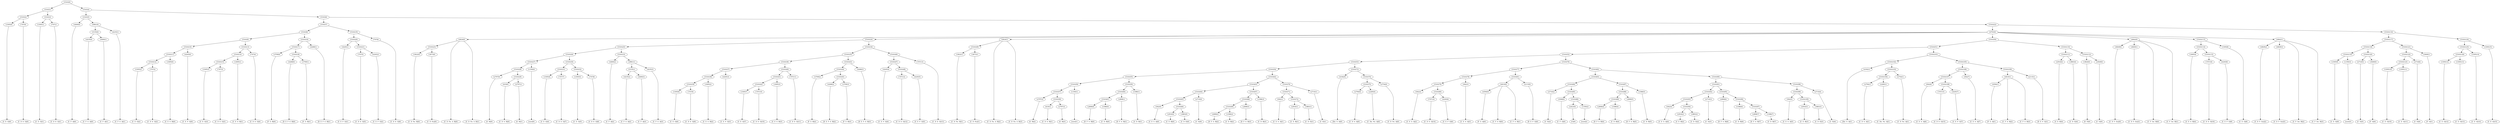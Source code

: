 digraph sample{
"L3305(0)"->"[C  E  G](0)"
"L747(0)"->"[C  D  E  G](0)"
"L5163(2)"->"L3305(0)"
"L5163(2)"->"L747(0)"
"L3305(1)"->"[C  E  G](1)"
"L747(1)"->"[C  D  E  G](1)"
"L5163(3)"->"L3305(1)"
"L5163(3)"->"L747(1)"
"L5163(1)"->"L5163(2)"
"L5163(1)"->"L5163(3)"
"L4400(0)"->"[C  F  A](0)"
"L4235(0)"->"[C  F  G  A](0)"
"L4400(1)"->"[C  F  A](1)"
"L5155(0)"->"L4235(0)"
"L5155(0)"->"L4400(1)"
"L4235(1)"->"[C  F  G  A](1)"
"L4961(0)"->"L5155(0)"
"L4961(0)"->"L4235(1)"
"L5163(5)"->"L4400(0)"
"L5163(5)"->"L4961(0)"
"L3305(2)"->"[C  E  G](2)"
"L747(2)"->"[C  D  E  G](2)"
"L5163(12)"->"L3305(2)"
"L5163(12)"->"L747(2)"
"L3495(0)"->"[C  E  G  B](0)"
"L5163(11)"->"L5163(12)"
"L5163(11)"->"L3495(0)"
"L4245(0)"->"[C  E  F  G](0)"
"L5163(10)"->"L5163(11)"
"L5163(10)"->"L4245(0)"
"L3305(3)"->"[C  E  G](3)"
"L747(3)"->"[C  D  E  G](3)"
"L5163(15)"->"L3305(3)"
"L5163(15)"->"L747(3)"
"L3495(1)"->"[C  E  G  B](1)"
"L5163(14)"->"L5163(15)"
"L5163(14)"->"L3495(1)"
"L747(4)"->"[C  D  E  G](4)"
"L5163(13)"->"L5163(14)"
"L5163(13)"->"L747(4)"
"L5163(9)"->"L5163(10)"
"L5163(9)"->"L5163(13)"
"L3709(0)"->"[F  G  B](0)"
"L4268(0)"->"[D  E  F  G  B](0)"
"L3709(1)"->"[F  G  B](1)"
"L5163(18)"->"L4268(0)"
"L5163(18)"->"L3709(1)"
"L5163(17)"->"L3709(0)"
"L5163(17)"->"L5163(18)"
"L4268(1)"->"[D  E  F  G  B](1)"
"L5163(16)"->"L5163(17)"
"L5163(16)"->"L4268(1)"
"L5163(8)"->"L5163(9)"
"L5163(8)"->"L5163(16)"
"L4245(1)"->"[C  E  F  G](1)"
"L747(5)"->"[C  D  E  G](5)"
"L4245(2)"->"[C  E  F  G](2)"
"L5163(21)"->"L747(5)"
"L5163(21)"->"L4245(2)"
"L5163(20)"->"L4245(1)"
"L5163(20)"->"L5163(21)"
"L747(6)"->"[C  D  E  G](6)"
"L5163(19)"->"L5163(20)"
"L5163(19)"->"L747(6)"
"L5163(7)"->"L5163(8)"
"L5163(7)"->"L5163(19)"
"L3622(0)"->"[C  D  Fis  B](0)"
"L3673(0)"->"[C  D  Fis](0)"
"L5163(23)"->"L3622(0)"
"L5163(23)"->"L3673(0)"
"L4624(0)"->"[C  D  Fis  A  B](0)"
"L4624(0)"->"L5163(23)"
"L4624(0)"->"[C  D  Fis  A  B](1)"
"L2797(0)"->"[G  B](0)"
"L619(0)"->"[C  D  G  B](0)"
"L2797(1)"->"[G  B](1)"
"L5163(29)"->"L619(0)"
"L5163(29)"->"L2797(1)"
"L5163(28)"->"L2797(0)"
"L5163(28)"->"L5163(29)"
"L1350(0)"->"[rest](0)"
"L5163(27)"->"L5163(28)"
"L5163(27)"->"L1350(0)"
"L3305(4)"->"[C  E  G](4)"
"L747(7)"->"[C  D  E  G](7)"
"L5163(31)"->"L3305(4)"
"L5163(31)"->"L747(7)"
"L3305(5)"->"[C  E  G](5)"
"L747(8)"->"[C  D  E  G](8)"
"L5163(32)"->"L3305(5)"
"L5163(32)"->"L747(8)"
"L5163(30)"->"L5163(31)"
"L5163(30)"->"L5163(32)"
"L5163(26)"->"L5163(27)"
"L5163(26)"->"L5163(30)"
"L4400(2)"->"[C  F  A](2)"
"L4235(2)"->"[C  F  G  A](2)"
"L4400(3)"->"[C  F  A](3)"
"L5155(1)"->"L4235(2)"
"L5155(1)"->"L4400(3)"
"L4235(3)"->"[C  F  G  A](3)"
"L4961(1)"->"L5155(1)"
"L4961(1)"->"L4235(3)"
"L5163(33)"->"L4400(2)"
"L5163(33)"->"L4961(1)"
"L5163(25)"->"L5163(26)"
"L5163(25)"->"L5163(33)"
"L3305(6)"->"[C  E  G](6)"
"L747(9)"->"[C  D  E  G](9)"
"L5163(39)"->"L3305(6)"
"L5163(39)"->"L747(9)"
"L3495(2)"->"[C  E  G  B](2)"
"L5163(38)"->"L5163(39)"
"L5163(38)"->"L3495(2)"
"L4245(3)"->"[C  E  F  G](3)"
"L5163(37)"->"L5163(38)"
"L5163(37)"->"L4245(3)"
"L3305(7)"->"[C  E  G](7)"
"L747(10)"->"[C  D  E  G](10)"
"L5163(42)"->"L3305(7)"
"L5163(42)"->"L747(10)"
"L3495(3)"->"[C  E  G  B](3)"
"L5163(41)"->"L5163(42)"
"L5163(41)"->"L3495(3)"
"L747(11)"->"[C  D  E  G](11)"
"L5163(40)"->"L5163(41)"
"L5163(40)"->"L747(11)"
"L5163(36)"->"L5163(37)"
"L5163(36)"->"L5163(40)"
"L3709(2)"->"[F  G  B](2)"
"L4268(2)"->"[D  E  F  G  B](2)"
"L3709(3)"->"[F  G  B](3)"
"L5163(45)"->"L4268(2)"
"L5163(45)"->"L3709(3)"
"L5163(44)"->"L3709(2)"
"L5163(44)"->"L5163(45)"
"L4268(3)"->"[D  E  F  G  B](3)"
"L5163(43)"->"L5163(44)"
"L5163(43)"->"L4268(3)"
"L5163(35)"->"L5163(36)"
"L5163(35)"->"L5163(43)"
"L4245(4)"->"[C  E  F  G](4)"
"L747(12)"->"[C  D  E  G](12)"
"L4245(5)"->"[C  E  F  G](5)"
"L5163(48)"->"L747(12)"
"L5163(48)"->"L4245(5)"
"L5163(47)"->"L4245(4)"
"L5163(47)"->"L5163(48)"
"L747(13)"->"[C  D  E  G](13)"
"L5163(46)"->"L5163(47)"
"L5163(46)"->"L747(13)"
"L5163(34)"->"L5163(35)"
"L5163(34)"->"L5163(46)"
"L5163(24)"->"L5163(25)"
"L5163(24)"->"L5163(34)"
"L3622(1)"->"[C  D  Fis  B](1)"
"L3673(1)"->"[C  D  Fis](1)"
"L5163(49)"->"L3622(1)"
"L5163(49)"->"L3673(1)"
"L4624(1)"->"[C  D  Fis  A  B](2)"
"L4624(1)"->"L5163(49)"
"L4624(1)"->"[C  D  Fis  A  B](3)"
"L2797(2)"->"[G  B](2)"
"L619(1)"->"[C  D  G  B](1)"
"L2797(3)"->"[G  B](3)"
"L5163(58)"->"L619(1)"
"L5163(58)"->"L2797(3)"
"L5163(57)"->"L2797(2)"
"L5163(57)"->"L5163(58)"
"L1350(1)"->"[rest](1)"
"L5163(56)"->"L5163(57)"
"L5163(56)"->"L1350(1)"
"L2808(0)"->"[D  F  G  B](0)"
"L3386(0)"->"[C  D  B](0)"
"L5163(61)"->"L2808(0)"
"L5163(61)"->"L3386(0)"
"L2808(1)"->"[D  F  G  B](1)"
"L5163(60)"->"L5163(61)"
"L5163(60)"->"L2808(1)"
"L3386(1)"->"[C  D  B](1)"
"L5163(59)"->"L5163(60)"
"L5163(59)"->"L3386(1)"
"L5163(55)"->"L5163(56)"
"L5163(55)"->"L5163(59)"
"L942(0)"->"[C  E  G  A](0)"
"L2916(0)"->"[C  E  B](0)"
"L3883(0)"->"[C  D  E](0)"
"L5163(66)"->"L2916(0)"
"L5163(66)"->"L3883(0)"
"L5163(65)"->"L942(0)"
"L5163(65)"->"L5163(66)"
"L2710(0)"->"[C  E](0)"
"L5163(64)"->"L5163(65)"
"L5163(64)"->"L2710(0)"
"L2808(2)"->"[D  F  G  B](2)"
"L3386(2)"->"[C  D  B](2)"
"L5163(69)"->"L2808(2)"
"L5163(69)"->"L3386(2)"
"L2808(3)"->"[D  F  G  B](3)"
"L5163(68)"->"L5163(69)"
"L5163(68)"->"L2808(3)"
"L3386(3)"->"[C  D  B](3)"
"L5163(67)"->"L5163(68)"
"L5163(67)"->"L3386(3)"
"L5163(63)"->"L5163(64)"
"L5163(63)"->"L5163(67)"
"L942(1)"->"[C  E  G  A](1)"
"L2916(1)"->"[C  E  B](1)"
"L3883(1)"->"[C  D  E](1)"
"L5163(72)"->"L2916(1)"
"L5163(72)"->"L3883(1)"
"L5163(71)"->"L942(1)"
"L5163(71)"->"L5163(72)"
"L2710(1)"->"[C  E](1)"
"L5163(70)"->"L5163(71)"
"L5163(70)"->"L2710(1)"
"L5163(62)"->"L5163(63)"
"L5163(62)"->"L5163(70)"
"L5163(54)"->"L5163(55)"
"L5163(54)"->"L5163(62)"
"L4182(0)"->"[Dis  G  A](0)"
"L2794(0)"->"[C  D  G  A](0)"
"L2285(0)"->"[C  Dis  Fis  A](0)"
"L5163(75)"->"L2794(0)"
"L5163(75)"->"L2285(0)"
"L2754(0)"->"[C  D  Fis  A](0)"
"L5163(74)"->"L5163(75)"
"L5163(74)"->"L2754(0)"
"L5163(73)"->"L4182(0)"
"L5163(73)"->"L5163(74)"
"L5163(53)"->"L5163(54)"
"L5163(53)"->"L5163(73)"
"L942(2)"->"[C  E  G  A](2)"
"L747(14)"->"[C  D  E  G](14)"
"L4245(6)"->"[C  E  F  G](6)"
"L5163(80)"->"L747(14)"
"L5163(80)"->"L4245(6)"
"L5163(79)"->"L942(2)"
"L5163(79)"->"L5163(80)"
"L942(3)"->"[C  E  G  A](3)"
"L5163(78)"->"L5163(79)"
"L5163(78)"->"L942(3)"
"L4594(0)"->"[F  G  A](0)"
"L4610(0)"->"[C  F  G  B](0)"
"L4610(0)"->"L4594(0)"
"L4610(0)"->"[C  F  G  B](1)"
"L2115(0)"->"[D  E  F  G](0)"
"L5163(81)"->"L4610(0)"
"L5163(81)"->"L2115(0)"
"L5163(77)"->"L5163(78)"
"L5163(77)"->"L5163(81)"
"L2710(2)"->"[C  E](2)"
"L3048(0)"->"[C  F  G](0)"
"L2423(0)"->"[C](0)"
"L1350(2)"->"[rest](2)"
"L5163(86)"->"L2423(0)"
"L5163(86)"->"L1350(2)"
"L5163(85)"->"L3048(0)"
"L5163(85)"->"L5163(86)"
"L5163(84)"->"L2710(2)"
"L5163(84)"->"L5163(85)"
"L2808(4)"->"[D  F  G  B](4)"
"L3386(4)"->"[C  D  B](4)"
"L5163(89)"->"L2808(4)"
"L5163(89)"->"L3386(4)"
"L2808(5)"->"[D  F  G  B](5)"
"L5163(88)"->"L5163(89)"
"L5163(88)"->"L2808(5)"
"L3386(5)"->"[C  D  B](5)"
"L5163(87)"->"L5163(88)"
"L5163(87)"->"L3386(5)"
"L5163(83)"->"L5163(84)"
"L5163(83)"->"L5163(87)"
"L942(4)"->"[C  E  G  A](4)"
"L2916(2)"->"[C  E  B](2)"
"L3883(2)"->"[C  D  E](2)"
"L5163(94)"->"L2916(2)"
"L5163(94)"->"L3883(2)"
"L5163(93)"->"L942(4)"
"L5163(93)"->"L5163(94)"
"L2710(3)"->"[C  E](3)"
"L5163(92)"->"L5163(93)"
"L5163(92)"->"L2710(3)"
"L2808(6)"->"[D  F  G  B](6)"
"L3386(6)"->"[C  D  B](6)"
"L2808(7)"->"[D  F  G  B](7)"
"L3386(7)"->"[C  D  B](7)"
"L5163(97)"->"L2808(7)"
"L5163(97)"->"L3386(7)"
"L5163(96)"->"L3386(6)"
"L5163(96)"->"L5163(97)"
"L5163(95)"->"L2808(6)"
"L5163(95)"->"L5163(96)"
"L5163(91)"->"L5163(92)"
"L5163(91)"->"L5163(95)"
"L942(5)"->"[C  E  G  A](5)"
"L2916(3)"->"[C  E  B](3)"
"L3883(3)"->"[C  D  E](3)"
"L5163(100)"->"L2916(3)"
"L5163(100)"->"L3883(3)"
"L5163(99)"->"L942(5)"
"L5163(99)"->"L5163(100)"
"L2710(4)"->"[C  E](4)"
"L5163(98)"->"L5163(99)"
"L5163(98)"->"L2710(4)"
"L5163(90)"->"L5163(91)"
"L5163(90)"->"L5163(98)"
"L5163(82)"->"L5163(83)"
"L5163(82)"->"L5163(90)"
"L5163(76)"->"L5163(77)"
"L5163(76)"->"L5163(82)"
"L5163(52)"->"L5163(53)"
"L5163(52)"->"L5163(76)"
"L4182(1)"->"[Dis  G  A](1)"
"L2794(1)"->"[C  D  G  A](1)"
"L2285(1)"->"[C  Dis  Fis  A](1)"
"L5163(104)"->"L2794(1)"
"L5163(104)"->"L2285(1)"
"L2754(1)"->"[C  D  Fis  A](1)"
"L5163(103)"->"L5163(104)"
"L5163(103)"->"L2754(1)"
"L5163(102)"->"L4182(1)"
"L5163(102)"->"L5163(103)"
"L942(6)"->"[C  E  G  A](6)"
"L747(15)"->"[C  D  E  G](15)"
"L4245(7)"->"[C  E  F  G](7)"
"L5163(108)"->"L747(15)"
"L5163(108)"->"L4245(7)"
"L5163(107)"->"L942(6)"
"L5163(107)"->"L5163(108)"
"L942(7)"->"[C  E  G  A](7)"
"L5163(106)"->"L5163(107)"
"L5163(106)"->"L942(7)"
"L4594(1)"->"[F  G  A](1)"
"L4610(1)"->"[C  F  G  B](2)"
"L4610(1)"->"L4594(1)"
"L4610(1)"->"[C  F  G  B](3)"
"L2115(1)"->"[D  E  F  G](1)"
"L5163(109)"->"L4610(1)"
"L5163(109)"->"L2115(1)"
"L5163(105)"->"L5163(106)"
"L5163(105)"->"L5163(109)"
"L5163(101)"->"L5163(102)"
"L5163(101)"->"L5163(105)"
"L5163(51)"->"L5163(52)"
"L5163(51)"->"L5163(101)"
"L2916(4)"->"[C  E  B](4)"
"L3883(4)"->"[C  D  E](4)"
"L5163(111)"->"L2916(4)"
"L5163(111)"->"L3883(4)"
"L3824(0)"->"[E  F](0)"
"L2929(0)"->"[C  G](0)"
"L5163(112)"->"L3824(0)"
"L5163(112)"->"L2929(0)"
"L5163(110)"->"L5163(111)"
"L5163(110)"->"L5163(112)"
"L5163(50)"->"L5163(51)"
"L5163(50)"->"L5163(110)"
"L4829(0)"->"[C  D  F  Gis](0)"
"L4829(1)"->"[C  D  F  Gis](1)"
"L4842(0)"->"L4829(0)"
"L4842(0)"->"[C  F  Gis  B](0)"
"L4842(0)"->"L4829(1)"
"L4842(0)"->"[C  F  Gis  B](1)"
"L3495(4)"->"[C  E  G  B](4)"
"L747(16)"->"[C  D  E  G](16)"
"L4245(8)"->"[C  E  F  G](8)"
"L5163(115)"->"L747(16)"
"L5163(115)"->"L4245(8)"
"L5163(114)"->"L3495(4)"
"L5163(114)"->"L5163(115)"
"L3305(8)"->"[C  E  G](8)"
"L5163(113)"->"L5163(114)"
"L5163(113)"->"L3305(8)"
"L4829(2)"->"[C  D  F  Gis](2)"
"L4829(3)"->"[C  D  F  Gis](3)"
"L4842(1)"->"L4829(2)"
"L4842(1)"->"[C  F  Gis  B](2)"
"L4842(1)"->"L4829(3)"
"L4842(1)"->"[C  F  Gis  B](3)"
"L4703(0)"->"L4624(0)"
"L4703(0)"->"L5163(24)"
"L4703(0)"->"L4624(1)"
"L4703(0)"->"L5163(50)"
"L4703(0)"->"L4842(0)"
"L4703(0)"->"L5163(113)"
"L4703(0)"->"L4842(1)"
"L3305(9)"->"[C  E  G](9)"
"L1350(3)"->"[rest](3)"
"L5163(119)"->"L3305(9)"
"L5163(119)"->"L1350(3)"
"L2710(5)"->"[C  E](5)"
"L3649(0)"->"[F  G](0)"
"L5163(120)"->"L2710(5)"
"L5163(120)"->"L3649(0)"
"L5163(118)"->"L5163(119)"
"L5163(118)"->"L5163(120)"
"L3305(10)"->"[C  E  G](10)"
"L3305(11)"->"[C  E  G](11)"
"L5163(123)"->"L3305(10)"
"L5163(123)"->"L3305(11)"
"L2710(6)"->"[C  E](6)"
"L5163(122)"->"L5163(123)"
"L5163(122)"->"L2710(6)"
"L3649(1)"->"[F  G](1)"
"L5163(121)"->"L5163(122)"
"L5163(121)"->"L3649(1)"
"L5163(117)"->"L5163(118)"
"L5163(117)"->"L5163(121)"
"L3305(12)"->"[C  E  G](12)"
"L3305(13)"->"[C  E  G](13)"
"L5163(126)"->"L3305(12)"
"L5163(126)"->"L3305(13)"
"L3305(14)"->"[C  E  G](14)"
"L5163(125)"->"L5163(126)"
"L5163(125)"->"L3305(14)"
"L3305(15)"->"[C  E  G](15)"
"L5163(124)"->"L5163(125)"
"L5163(124)"->"L3305(15)"
"L5163(116)"->"L5163(117)"
"L5163(116)"->"L5163(124)"
"L5163(22)"->"L4703(0)"
"L5163(22)"->"L5163(116)"
"L5163(6)"->"L5163(7)"
"L5163(6)"->"L5163(22)"
"L5163(4)"->"L5163(5)"
"L5163(4)"->"L5163(6)"
"L5163(0)"->"L5163(1)"
"L5163(0)"->"L5163(4)"
{rank = min; "L5163(0)"}
{rank = same; "L5163(1)"; "L5163(4)";}
{rank = same; "L5163(2)"; "L5163(3)"; "L5163(5)"; "L5163(6)";}
{rank = same; "L3305(0)"; "L747(0)"; "L3305(1)"; "L747(1)"; "L4400(0)"; "L4961(0)"; "L5163(7)"; "L5163(22)";}
{rank = same; "L5155(0)"; "L4235(1)"; "L5163(8)"; "L5163(19)"; "L4703(0)"; "L5163(116)";}
{rank = same; "L4235(0)"; "L4400(1)"; "L5163(9)"; "L5163(16)"; "L5163(20)"; "L747(6)"; "L4624(0)"; "L5163(24)"; "L4624(1)"; "L5163(50)"; "L4842(0)"; "L5163(113)"; "L4842(1)"; "L5163(117)"; "L5163(124)";}
{rank = same; "L5163(10)"; "L5163(13)"; "L5163(17)"; "L4268(1)"; "L4245(1)"; "L5163(21)"; "L5163(23)"; "L5163(25)"; "L5163(34)"; "L5163(49)"; "L5163(51)"; "L5163(110)"; "L4829(0)"; "L4829(1)"; "L5163(114)"; "L3305(8)"; "L4829(2)"; "L4829(3)"; "L5163(118)"; "L5163(121)"; "L5163(125)"; "L3305(15)";}
{rank = same; "L5163(11)"; "L4245(0)"; "L5163(14)"; "L747(4)"; "L3709(0)"; "L5163(18)"; "L747(5)"; "L4245(2)"; "L3622(0)"; "L3673(0)"; "L5163(26)"; "L5163(33)"; "L5163(35)"; "L5163(46)"; "L3622(1)"; "L3673(1)"; "L5163(52)"; "L5163(101)"; "L5163(111)"; "L5163(112)"; "L3495(4)"; "L5163(115)"; "L5163(119)"; "L5163(120)"; "L5163(122)"; "L3649(1)"; "L5163(126)"; "L3305(14)";}
{rank = same; "L5163(12)"; "L3495(0)"; "L5163(15)"; "L3495(1)"; "L4268(0)"; "L3709(1)"; "L5163(27)"; "L5163(30)"; "L4400(2)"; "L4961(1)"; "L5163(36)"; "L5163(43)"; "L5163(47)"; "L747(13)"; "L5163(53)"; "L5163(76)"; "L5163(102)"; "L5163(105)"; "L2916(4)"; "L3883(4)"; "L3824(0)"; "L2929(0)"; "L747(16)"; "L4245(8)"; "L3305(9)"; "L1350(3)"; "L2710(5)"; "L3649(0)"; "L5163(123)"; "L2710(6)"; "L3305(12)"; "L3305(13)";}
{rank = same; "L3305(2)"; "L747(2)"; "L3305(3)"; "L747(3)"; "L5163(28)"; "L1350(0)"; "L5163(31)"; "L5163(32)"; "L5155(1)"; "L4235(3)"; "L5163(37)"; "L5163(40)"; "L5163(44)"; "L4268(3)"; "L4245(4)"; "L5163(48)"; "L5163(54)"; "L5163(73)"; "L5163(77)"; "L5163(82)"; "L4182(1)"; "L5163(103)"; "L5163(106)"; "L5163(109)"; "L3305(10)"; "L3305(11)";}
{rank = same; "L2797(0)"; "L5163(29)"; "L3305(4)"; "L747(7)"; "L3305(5)"; "L747(8)"; "L4235(2)"; "L4400(3)"; "L5163(38)"; "L4245(3)"; "L5163(41)"; "L747(11)"; "L3709(2)"; "L5163(45)"; "L747(12)"; "L4245(5)"; "L5163(55)"; "L5163(62)"; "L4182(0)"; "L5163(74)"; "L5163(78)"; "L5163(81)"; "L5163(83)"; "L5163(90)"; "L5163(104)"; "L2754(1)"; "L5163(107)"; "L942(7)"; "L4610(1)"; "L2115(1)";}
{rank = same; "L619(0)"; "L2797(1)"; "L5163(39)"; "L3495(2)"; "L5163(42)"; "L3495(3)"; "L4268(2)"; "L3709(3)"; "L5163(56)"; "L5163(59)"; "L5163(63)"; "L5163(70)"; "L5163(75)"; "L2754(0)"; "L5163(79)"; "L942(3)"; "L4610(0)"; "L2115(0)"; "L5163(84)"; "L5163(87)"; "L5163(91)"; "L5163(98)"; "L2794(1)"; "L2285(1)"; "L942(6)"; "L5163(108)"; "L4594(1)";}
{rank = same; "L3305(6)"; "L747(9)"; "L3305(7)"; "L747(10)"; "L5163(57)"; "L1350(1)"; "L5163(60)"; "L3386(1)"; "L5163(64)"; "L5163(67)"; "L5163(71)"; "L2710(1)"; "L2794(0)"; "L2285(0)"; "L942(2)"; "L5163(80)"; "L4594(0)"; "L2710(2)"; "L5163(85)"; "L5163(88)"; "L3386(5)"; "L5163(92)"; "L5163(95)"; "L5163(99)"; "L2710(4)"; "L747(15)"; "L4245(7)";}
{rank = same; "L2797(2)"; "L5163(58)"; "L5163(61)"; "L2808(1)"; "L5163(65)"; "L2710(0)"; "L5163(68)"; "L3386(3)"; "L942(1)"; "L5163(72)"; "L747(14)"; "L4245(6)"; "L3048(0)"; "L5163(86)"; "L5163(89)"; "L2808(5)"; "L5163(93)"; "L2710(3)"; "L2808(6)"; "L5163(96)"; "L942(5)"; "L5163(100)";}
{rank = same; "L619(1)"; "L2797(3)"; "L2808(0)"; "L3386(0)"; "L942(0)"; "L5163(66)"; "L5163(69)"; "L2808(3)"; "L2916(1)"; "L3883(1)"; "L2423(0)"; "L1350(2)"; "L2808(4)"; "L3386(4)"; "L942(4)"; "L5163(94)"; "L3386(6)"; "L5163(97)"; "L2916(3)"; "L3883(3)";}
{rank = same; "L2916(0)"; "L3883(0)"; "L2808(2)"; "L3386(2)"; "L2916(2)"; "L3883(2)"; "L2808(7)"; "L3386(7)";}
{rank = max; "[C  D  B](0)"; "[C  D  B](1)"; "[C  D  B](2)"; "[C  D  B](3)"; "[C  D  B](4)"; "[C  D  B](5)"; "[C  D  B](6)"; "[C  D  B](7)"; "[C  D  E  G](0)"; "[C  D  E  G](1)"; "[C  D  E  G](10)"; "[C  D  E  G](11)"; "[C  D  E  G](12)"; "[C  D  E  G](13)"; "[C  D  E  G](14)"; "[C  D  E  G](15)"; "[C  D  E  G](16)"; "[C  D  E  G](2)"; "[C  D  E  G](3)"; "[C  D  E  G](4)"; "[C  D  E  G](5)"; "[C  D  E  G](6)"; "[C  D  E  G](7)"; "[C  D  E  G](8)"; "[C  D  E  G](9)"; "[C  D  E](0)"; "[C  D  E](1)"; "[C  D  E](2)"; "[C  D  E](3)"; "[C  D  E](4)"; "[C  D  F  Gis](0)"; "[C  D  F  Gis](1)"; "[C  D  F  Gis](2)"; "[C  D  F  Gis](3)"; "[C  D  Fis  A  B](0)"; "[C  D  Fis  A  B](1)"; "[C  D  Fis  A  B](2)"; "[C  D  Fis  A  B](3)"; "[C  D  Fis  A](0)"; "[C  D  Fis  A](1)"; "[C  D  Fis  B](0)"; "[C  D  Fis  B](1)"; "[C  D  Fis](0)"; "[C  D  Fis](1)"; "[C  D  G  A](0)"; "[C  D  G  A](1)"; "[C  D  G  B](0)"; "[C  D  G  B](1)"; "[C  Dis  Fis  A](0)"; "[C  Dis  Fis  A](1)"; "[C  E  B](0)"; "[C  E  B](1)"; "[C  E  B](2)"; "[C  E  B](3)"; "[C  E  B](4)"; "[C  E  F  G](0)"; "[C  E  F  G](1)"; "[C  E  F  G](2)"; "[C  E  F  G](3)"; "[C  E  F  G](4)"; "[C  E  F  G](5)"; "[C  E  F  G](6)"; "[C  E  F  G](7)"; "[C  E  F  G](8)"; "[C  E  G  A](0)"; "[C  E  G  A](1)"; "[C  E  G  A](2)"; "[C  E  G  A](3)"; "[C  E  G  A](4)"; "[C  E  G  A](5)"; "[C  E  G  A](6)"; "[C  E  G  A](7)"; "[C  E  G  B](0)"; "[C  E  G  B](1)"; "[C  E  G  B](2)"; "[C  E  G  B](3)"; "[C  E  G  B](4)"; "[C  E  G](0)"; "[C  E  G](1)"; "[C  E  G](10)"; "[C  E  G](11)"; "[C  E  G](12)"; "[C  E  G](13)"; "[C  E  G](14)"; "[C  E  G](15)"; "[C  E  G](2)"; "[C  E  G](3)"; "[C  E  G](4)"; "[C  E  G](5)"; "[C  E  G](6)"; "[C  E  G](7)"; "[C  E  G](8)"; "[C  E  G](9)"; "[C  E](0)"; "[C  E](1)"; "[C  E](2)"; "[C  E](3)"; "[C  E](4)"; "[C  E](5)"; "[C  E](6)"; "[C  F  A](0)"; "[C  F  A](1)"; "[C  F  A](2)"; "[C  F  A](3)"; "[C  F  G  A](0)"; "[C  F  G  A](1)"; "[C  F  G  A](2)"; "[C  F  G  A](3)"; "[C  F  G  B](0)"; "[C  F  G  B](1)"; "[C  F  G  B](2)"; "[C  F  G  B](3)"; "[C  F  G](0)"; "[C  F  Gis  B](0)"; "[C  F  Gis  B](1)"; "[C  F  Gis  B](2)"; "[C  F  Gis  B](3)"; "[C  G](0)"; "[C](0)"; "[D  E  F  G  B](0)"; "[D  E  F  G  B](1)"; "[D  E  F  G  B](2)"; "[D  E  F  G  B](3)"; "[D  E  F  G](0)"; "[D  E  F  G](1)"; "[D  F  G  B](0)"; "[D  F  G  B](1)"; "[D  F  G  B](2)"; "[D  F  G  B](3)"; "[D  F  G  B](4)"; "[D  F  G  B](5)"; "[D  F  G  B](6)"; "[D  F  G  B](7)"; "[Dis  G  A](0)"; "[Dis  G  A](1)"; "[E  F](0)"; "[F  G  A](0)"; "[F  G  A](1)"; "[F  G  B](0)"; "[F  G  B](1)"; "[F  G  B](2)"; "[F  G  B](3)"; "[F  G](0)"; "[F  G](1)"; "[G  B](0)"; "[G  B](1)"; "[G  B](2)"; "[G  B](3)"; "[rest](0)"; "[rest](1)"; "[rest](2)"; "[rest](3)";}
}